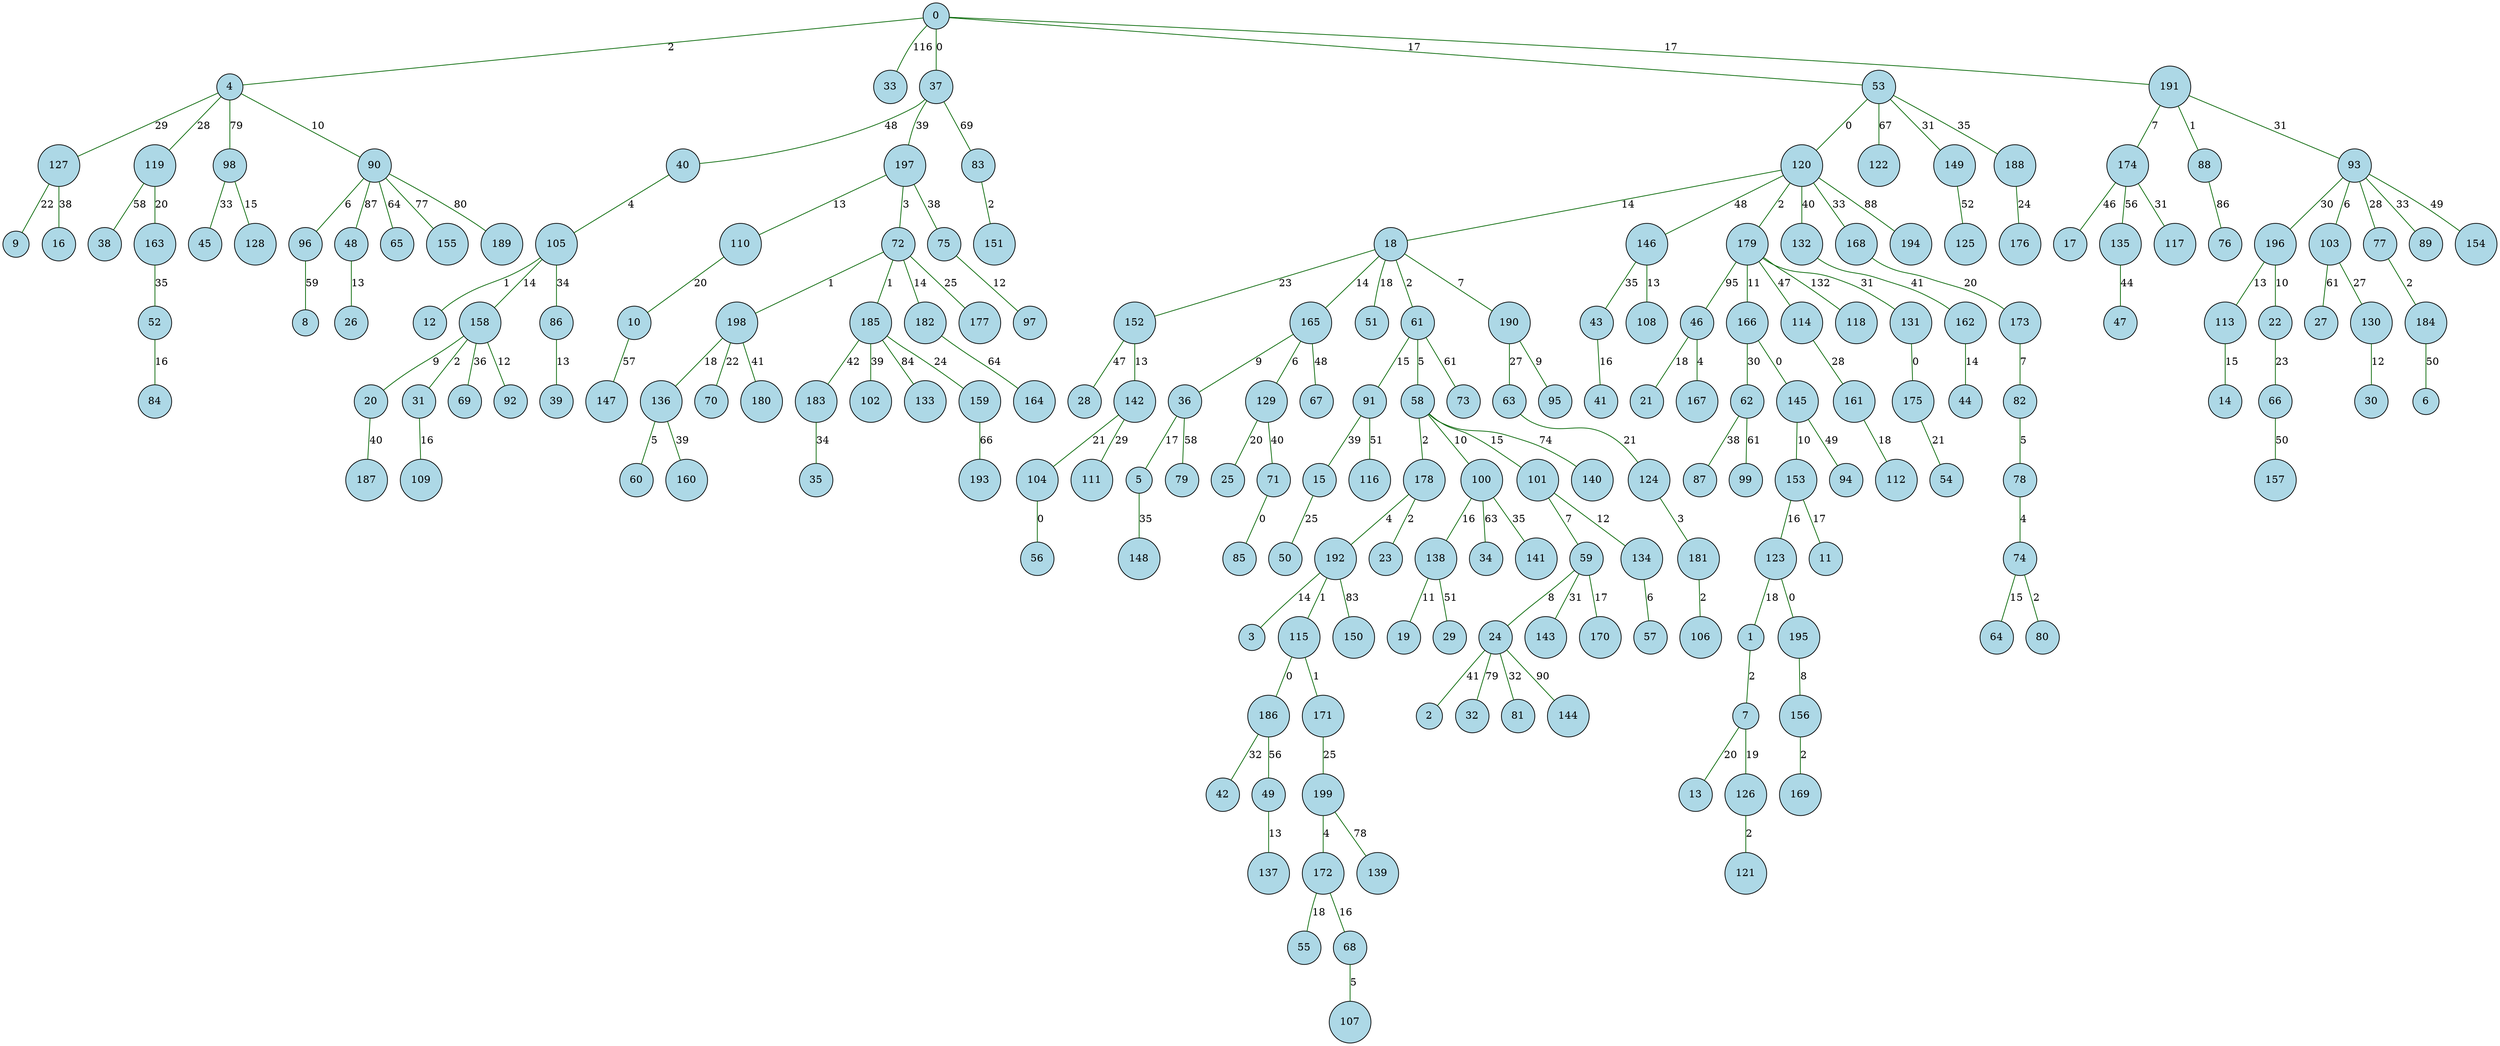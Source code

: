 graph SingleSource {
  node [shape=circle, style=filled, fillcolor=lightblue];
  edge [color=darkgreen];
  123 -- 1 [label="18"];
  24 -- 2 [label="41"];
  192 -- 3 [label="14"];
  0 -- 4 [label="2"];
  36 -- 5 [label="17"];
  184 -- 6 [label="50"];
  1 -- 7 [label="2"];
  96 -- 8 [label="59"];
  127 -- 9 [label="22"];
  110 -- 10 [label="20"];
  153 -- 11 [label="17"];
  105 -- 12 [label="1"];
  7 -- 13 [label="20"];
  113 -- 14 [label="15"];
  91 -- 15 [label="39"];
  127 -- 16 [label="38"];
  174 -- 17 [label="46"];
  120 -- 18 [label="14"];
  138 -- 19 [label="11"];
  158 -- 20 [label="9"];
  46 -- 21 [label="18"];
  196 -- 22 [label="10"];
  178 -- 23 [label="2"];
  59 -- 24 [label="8"];
  129 -- 25 [label="20"];
  48 -- 26 [label="13"];
  103 -- 27 [label="61"];
  152 -- 28 [label="47"];
  138 -- 29 [label="51"];
  130 -- 30 [label="12"];
  158 -- 31 [label="2"];
  24 -- 32 [label="79"];
  0 -- 33 [label="116"];
  100 -- 34 [label="63"];
  183 -- 35 [label="34"];
  165 -- 36 [label="9"];
  0 -- 37 [label="0"];
  119 -- 38 [label="58"];
  86 -- 39 [label="13"];
  37 -- 40 [label="48"];
  43 -- 41 [label="16"];
  186 -- 42 [label="32"];
  146 -- 43 [label="35"];
  162 -- 44 [label="14"];
  98 -- 45 [label="33"];
  179 -- 46 [label="95"];
  135 -- 47 [label="44"];
  90 -- 48 [label="87"];
  186 -- 49 [label="56"];
  15 -- 50 [label="25"];
  18 -- 51 [label="18"];
  163 -- 52 [label="35"];
  0 -- 53 [label="17"];
  175 -- 54 [label="21"];
  172 -- 55 [label="18"];
  104 -- 56 [label="0"];
  134 -- 57 [label="6"];
  61 -- 58 [label="5"];
  101 -- 59 [label="7"];
  136 -- 60 [label="5"];
  18 -- 61 [label="2"];
  166 -- 62 [label="30"];
  190 -- 63 [label="27"];
  74 -- 64 [label="15"];
  90 -- 65 [label="64"];
  22 -- 66 [label="23"];
  165 -- 67 [label="48"];
  172 -- 68 [label="16"];
  158 -- 69 [label="36"];
  198 -- 70 [label="22"];
  129 -- 71 [label="40"];
  197 -- 72 [label="3"];
  61 -- 73 [label="61"];
  78 -- 74 [label="4"];
  197 -- 75 [label="38"];
  88 -- 76 [label="86"];
  93 -- 77 [label="28"];
  82 -- 78 [label="5"];
  36 -- 79 [label="58"];
  74 -- 80 [label="2"];
  24 -- 81 [label="32"];
  173 -- 82 [label="7"];
  37 -- 83 [label="69"];
  52 -- 84 [label="16"];
  71 -- 85 [label="0"];
  105 -- 86 [label="34"];
  62 -- 87 [label="38"];
  191 -- 88 [label="1"];
  93 -- 89 [label="33"];
  4 -- 90 [label="10"];
  61 -- 91 [label="15"];
  158 -- 92 [label="12"];
  191 -- 93 [label="31"];
  145 -- 94 [label="49"];
  190 -- 95 [label="9"];
  90 -- 96 [label="6"];
  75 -- 97 [label="12"];
  4 -- 98 [label="79"];
  62 -- 99 [label="61"];
  58 -- 100 [label="10"];
  58 -- 101 [label="15"];
  185 -- 102 [label="39"];
  93 -- 103 [label="6"];
  142 -- 104 [label="21"];
  40 -- 105 [label="4"];
  181 -- 106 [label="2"];
  68 -- 107 [label="5"];
  146 -- 108 [label="13"];
  31 -- 109 [label="16"];
  197 -- 110 [label="13"];
  142 -- 111 [label="29"];
  161 -- 112 [label="18"];
  196 -- 113 [label="13"];
  179 -- 114 [label="47"];
  192 -- 115 [label="1"];
  91 -- 116 [label="51"];
  174 -- 117 [label="31"];
  179 -- 118 [label="132"];
  4 -- 119 [label="28"];
  53 -- 120 [label="0"];
  126 -- 121 [label="2"];
  53 -- 122 [label="67"];
  153 -- 123 [label="16"];
  63 -- 124 [label="21"];
  149 -- 125 [label="52"];
  7 -- 126 [label="19"];
  4 -- 127 [label="29"];
  98 -- 128 [label="15"];
  165 -- 129 [label="6"];
  103 -- 130 [label="27"];
  179 -- 131 [label="31"];
  120 -- 132 [label="40"];
  185 -- 133 [label="84"];
  101 -- 134 [label="12"];
  174 -- 135 [label="56"];
  198 -- 136 [label="18"];
  49 -- 137 [label="13"];
  100 -- 138 [label="16"];
  199 -- 139 [label="78"];
  58 -- 140 [label="74"];
  100 -- 141 [label="35"];
  152 -- 142 [label="13"];
  59 -- 143 [label="31"];
  24 -- 144 [label="90"];
  166 -- 145 [label="0"];
  120 -- 146 [label="48"];
  10 -- 147 [label="57"];
  5 -- 148 [label="35"];
  53 -- 149 [label="31"];
  192 -- 150 [label="83"];
  83 -- 151 [label="2"];
  18 -- 152 [label="23"];
  145 -- 153 [label="10"];
  93 -- 154 [label="49"];
  90 -- 155 [label="77"];
  195 -- 156 [label="8"];
  66 -- 157 [label="50"];
  105 -- 158 [label="14"];
  185 -- 159 [label="24"];
  136 -- 160 [label="39"];
  114 -- 161 [label="28"];
  132 -- 162 [label="41"];
  119 -- 163 [label="20"];
  182 -- 164 [label="64"];
  18 -- 165 [label="14"];
  179 -- 166 [label="11"];
  46 -- 167 [label="4"];
  120 -- 168 [label="33"];
  156 -- 169 [label="2"];
  59 -- 170 [label="17"];
  115 -- 171 [label="1"];
  199 -- 172 [label="4"];
  168 -- 173 [label="20"];
  191 -- 174 [label="7"];
  131 -- 175 [label="0"];
  188 -- 176 [label="24"];
  72 -- 177 [label="25"];
  58 -- 178 [label="2"];
  120 -- 179 [label="2"];
  198 -- 180 [label="41"];
  124 -- 181 [label="3"];
  72 -- 182 [label="14"];
  185 -- 183 [label="42"];
  77 -- 184 [label="2"];
  72 -- 185 [label="1"];
  115 -- 186 [label="0"];
  20 -- 187 [label="40"];
  53 -- 188 [label="35"];
  90 -- 189 [label="80"];
  18 -- 190 [label="7"];
  0 -- 191 [label="17"];
  178 -- 192 [label="4"];
  159 -- 193 [label="66"];
  120 -- 194 [label="88"];
  123 -- 195 [label="0"];
  93 -- 196 [label="30"];
  37 -- 197 [label="39"];
  72 -- 198 [label="1"];
  171 -- 199 [label="25"];
}
